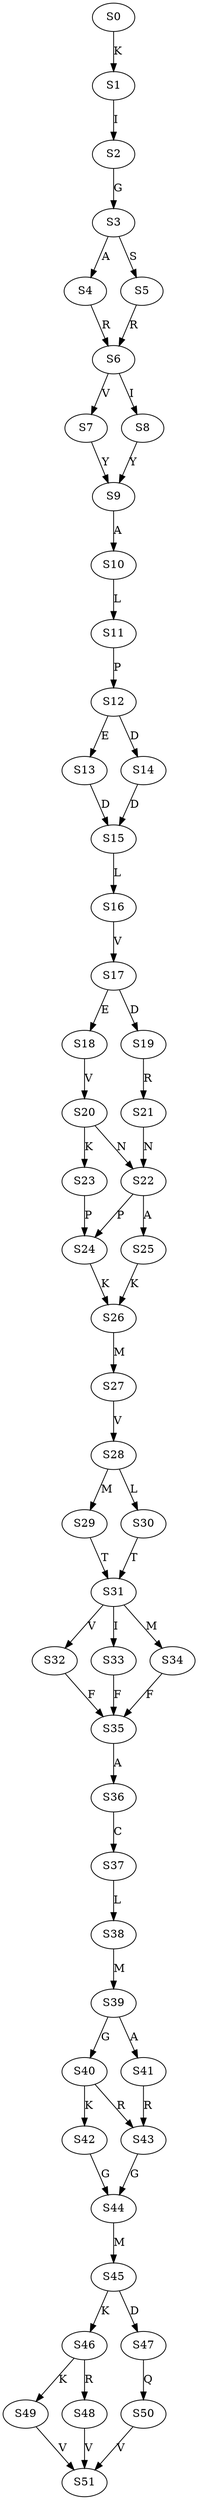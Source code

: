 strict digraph  {
	S0 -> S1 [ label = K ];
	S1 -> S2 [ label = I ];
	S2 -> S3 [ label = G ];
	S3 -> S4 [ label = A ];
	S3 -> S5 [ label = S ];
	S4 -> S6 [ label = R ];
	S5 -> S6 [ label = R ];
	S6 -> S7 [ label = V ];
	S6 -> S8 [ label = I ];
	S7 -> S9 [ label = Y ];
	S8 -> S9 [ label = Y ];
	S9 -> S10 [ label = A ];
	S10 -> S11 [ label = L ];
	S11 -> S12 [ label = P ];
	S12 -> S13 [ label = E ];
	S12 -> S14 [ label = D ];
	S13 -> S15 [ label = D ];
	S14 -> S15 [ label = D ];
	S15 -> S16 [ label = L ];
	S16 -> S17 [ label = V ];
	S17 -> S18 [ label = E ];
	S17 -> S19 [ label = D ];
	S18 -> S20 [ label = V ];
	S19 -> S21 [ label = R ];
	S20 -> S22 [ label = N ];
	S20 -> S23 [ label = K ];
	S21 -> S22 [ label = N ];
	S22 -> S24 [ label = P ];
	S22 -> S25 [ label = A ];
	S23 -> S24 [ label = P ];
	S24 -> S26 [ label = K ];
	S25 -> S26 [ label = K ];
	S26 -> S27 [ label = M ];
	S27 -> S28 [ label = V ];
	S28 -> S29 [ label = M ];
	S28 -> S30 [ label = L ];
	S29 -> S31 [ label = T ];
	S30 -> S31 [ label = T ];
	S31 -> S32 [ label = V ];
	S31 -> S33 [ label = I ];
	S31 -> S34 [ label = M ];
	S32 -> S35 [ label = F ];
	S33 -> S35 [ label = F ];
	S34 -> S35 [ label = F ];
	S35 -> S36 [ label = A ];
	S36 -> S37 [ label = C ];
	S37 -> S38 [ label = L ];
	S38 -> S39 [ label = M ];
	S39 -> S40 [ label = G ];
	S39 -> S41 [ label = A ];
	S40 -> S42 [ label = K ];
	S40 -> S43 [ label = R ];
	S41 -> S43 [ label = R ];
	S42 -> S44 [ label = G ];
	S43 -> S44 [ label = G ];
	S44 -> S45 [ label = M ];
	S45 -> S46 [ label = K ];
	S45 -> S47 [ label = D ];
	S46 -> S48 [ label = R ];
	S46 -> S49 [ label = K ];
	S47 -> S50 [ label = Q ];
	S48 -> S51 [ label = V ];
	S49 -> S51 [ label = V ];
	S50 -> S51 [ label = V ];
}
